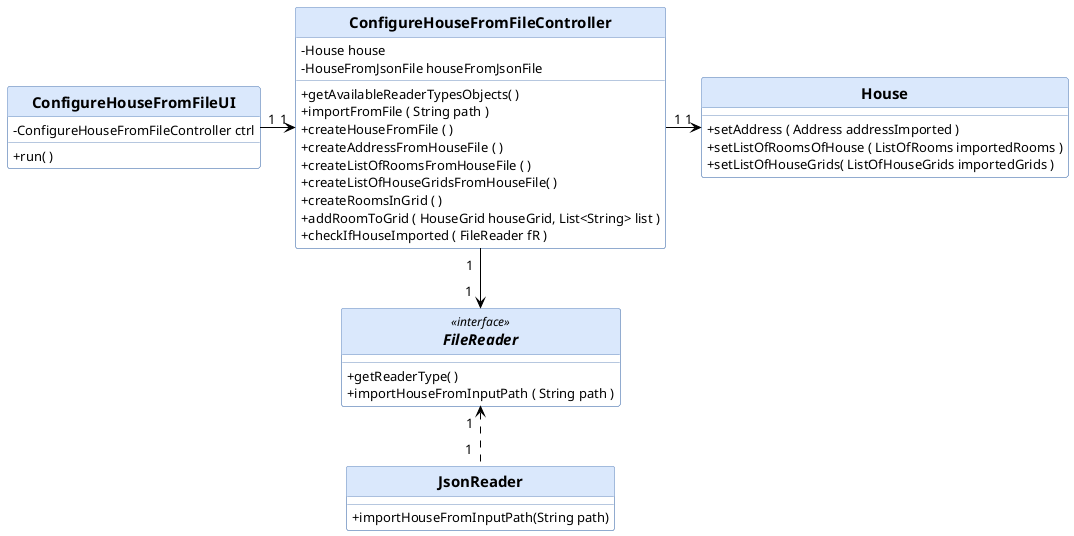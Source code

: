 @startuml


skinparam class {
	BackgroundColor White
	ArrowColor Black
	BorderColor Black
	FontSize 16

}

skinparam stereotypeCBackgroundColor White

skinparam classAttributeIconSize 0

skinparam classAttributeFontSize 13

skinparam shadowing false

skinparam defaultFontName Segoe UI

skinparam Class {
    HeaderBackgroundColor #DAE8FC
	ArrowColor Black
	BorderColor 6C8EBF
	FontSize 15
	FontColor Black
	style Frame
	FontStyle bold
	FontName Arial Rounded MT Bold
}

hide circle

class ConfigureHouseFromFileUI
class ConfigureHouseFromFileController
interface FileReader
class JsonReader
class House


ConfigureHouseFromFileController "1  " --> "1  " FileReader

ConfigureHouseFromFileController "1" -right-> "1" House


FileReader "1  " <.. "1  " JsonReader


ConfigureHouseFromFileUI "1" -> "1" ConfigureHouseFromFileController



ConfigureHouseFromFileUI : -ConfigureHouseFromFileController ctrl
ConfigureHouseFromFileUI : +run( )


interface FileReader <<interface>> {
+ getReaderType( )
+ importHouseFromInputPath ( String path )
}


ConfigureHouseFromFileController : - House house
ConfigureHouseFromFileController : - HouseFromJsonFile houseFromJsonFile
ConfigureHouseFromFileController : + getAvailableReaderTypesObjects( )
ConfigureHouseFromFileController : + importFromFile ( String path )
ConfigureHouseFromFileController : + createHouseFromFile ( )
ConfigureHouseFromFileController : + createAddressFromHouseFile ( )
ConfigureHouseFromFileController : + createListOfRoomsFromHouseFile ( )
ConfigureHouseFromFileController : + createListOfHouseGridsFromHouseFile( )
ConfigureHouseFromFileController : + createRoomsInGrid ( )
ConfigureHouseFromFileController : + addRoomToGrid ( HouseGrid houseGrid, List<String> list )
ConfigureHouseFromFileController : + checkIfHouseImported ( FileReader fR )

JsonReader : + importHouseFromInputPath(String path)


House : + setAddress ( Address addressImported )
House : + setListOfRoomsOfHouse ( ListOfRooms importedRooms )
House : + setListOfHouseGrids( ListOfHouseGrids importedGrids )



@enduml